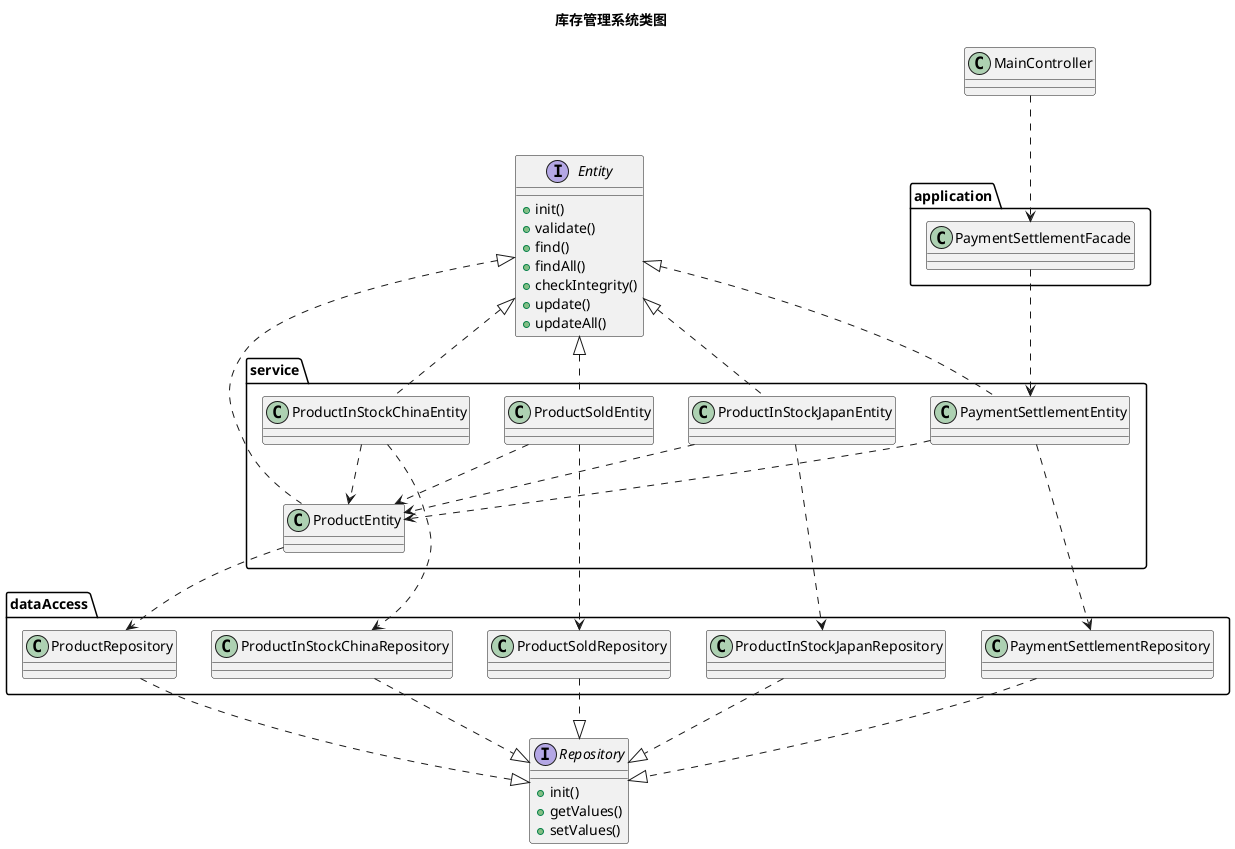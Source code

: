 @startuml
title 库存管理系统类图

  interface Entity{
    + init()
    + validate()
    + find()
    + findAll()
    + checkIntegrity()
    + update()
    + updateAll()
  }
  interface Repository{
    + init()
    + getValues()
    + setValues()
  }

class MainController

package application{
  class PaymentSettlementFacade
}
package dataAccess{
  class ProductRepository
  class ProductInStockJapanRepository
  class ProductInStockChinaRepository
  class ProductSoldRepository
  class PaymentSettlementRepository
}
package service{
  class ProductEntity
  class ProductInStockJapanEntity
  class ProductInStockChinaEntity
  class ProductSoldEntity
  class PaymentSettlementEntity
}

ProductEntity -.up|> Entity
ProductInStockJapanEntity -.up|> Entity
ProductInStockChinaEntity -.up|> Entity
ProductSoldEntity -.up|> Entity
PaymentSettlementEntity -.up|> Entity

ProductRepository -.|> Repository
ProductInStockJapanRepository -.|> Repository
ProductInStockChinaRepository -.|> Repository
ProductSoldRepository -.|> Repository
PaymentSettlementRepository -.|> Repository

MainController -.> PaymentSettlementFacade
PaymentSettlementFacade -.> PaymentSettlementEntity
PaymentSettlementEntity -.> PaymentSettlementRepository
PaymentSettlementEntity -.> ProductEntity
ProductEntity -.> ProductRepository
ProductInStockJapanEntity -.> ProductInStockJapanRepository
ProductInStockJapanEntity -.> ProductEntity
ProductInStockChinaEntity -.> ProductInStockChinaRepository
ProductInStockChinaEntity -.> ProductEntity
ProductSoldEntity -.> ProductSoldRepository
ProductSoldEntity -.> ProductEntity

@enduml
